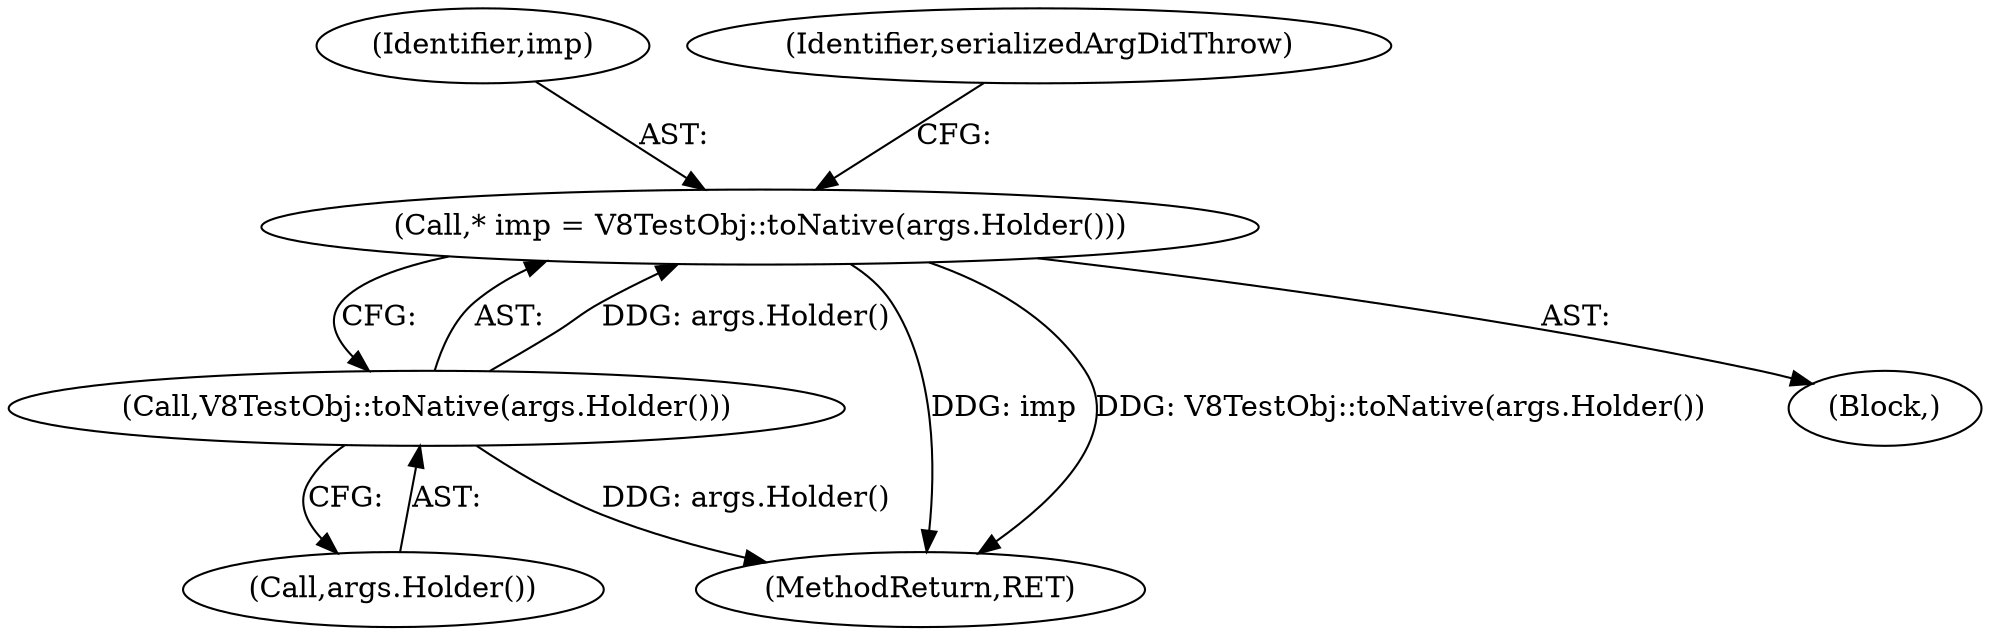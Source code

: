 digraph "0_Chrome_e9372a1bfd3588a80fcf49aa07321f0971dd6091_38@pointer" {
"1000113" [label="(Call,* imp = V8TestObj::toNative(args.Holder()))"];
"1000115" [label="(Call,V8TestObj::toNative(args.Holder()))"];
"1000114" [label="(Identifier,imp)"];
"1000113" [label="(Call,* imp = V8TestObj::toNative(args.Holder()))"];
"1000138" [label="(MethodReturn,RET)"];
"1000116" [label="(Call,args.Holder())"];
"1000102" [label="(Block,)"];
"1000119" [label="(Identifier,serializedArgDidThrow)"];
"1000115" [label="(Call,V8TestObj::toNative(args.Holder()))"];
"1000113" -> "1000102"  [label="AST: "];
"1000113" -> "1000115"  [label="CFG: "];
"1000114" -> "1000113"  [label="AST: "];
"1000115" -> "1000113"  [label="AST: "];
"1000119" -> "1000113"  [label="CFG: "];
"1000113" -> "1000138"  [label="DDG: imp"];
"1000113" -> "1000138"  [label="DDG: V8TestObj::toNative(args.Holder())"];
"1000115" -> "1000113"  [label="DDG: args.Holder()"];
"1000115" -> "1000116"  [label="CFG: "];
"1000116" -> "1000115"  [label="AST: "];
"1000115" -> "1000138"  [label="DDG: args.Holder()"];
}
